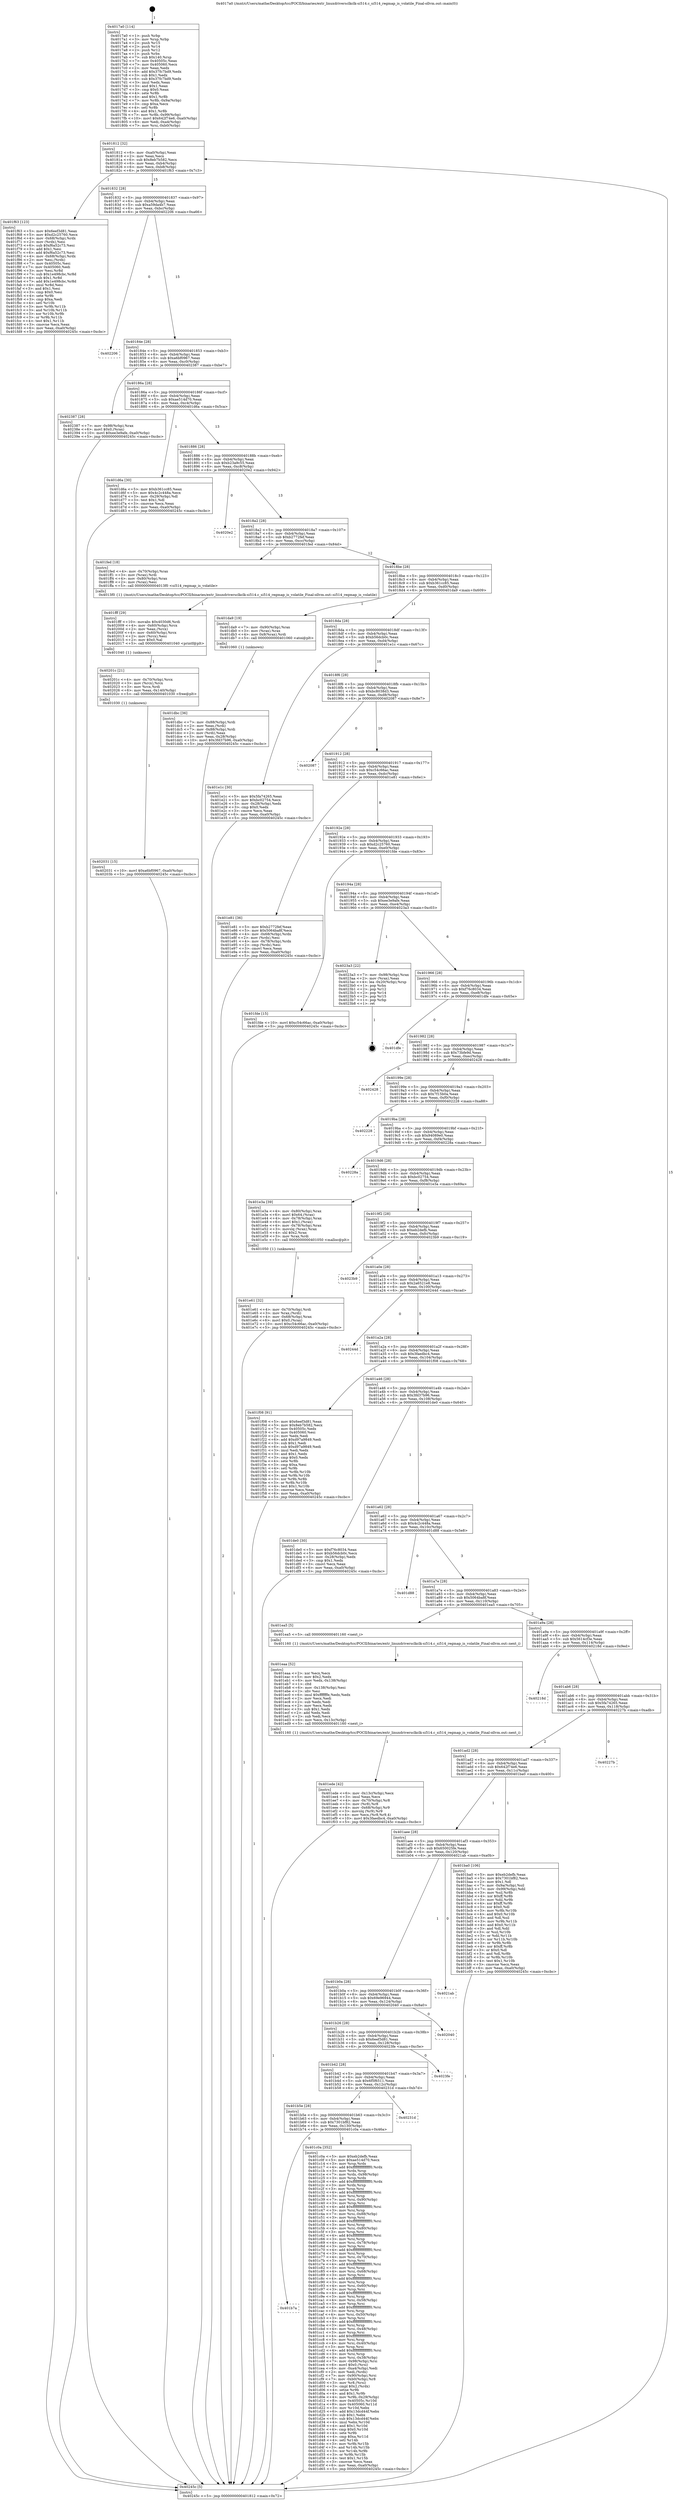 digraph "0x4017a0" {
  label = "0x4017a0 (/mnt/c/Users/mathe/Desktop/tcc/POCII/binaries/extr_linuxdriversclkclk-si514.c_si514_regmap_is_volatile_Final-ollvm.out::main(0))"
  labelloc = "t"
  node[shape=record]

  Entry [label="",width=0.3,height=0.3,shape=circle,fillcolor=black,style=filled]
  "0x401812" [label="{
     0x401812 [32]\l
     | [instrs]\l
     &nbsp;&nbsp;0x401812 \<+6\>: mov -0xa0(%rbp),%eax\l
     &nbsp;&nbsp;0x401818 \<+2\>: mov %eax,%ecx\l
     &nbsp;&nbsp;0x40181a \<+6\>: sub $0x8eb7b582,%ecx\l
     &nbsp;&nbsp;0x401820 \<+6\>: mov %eax,-0xb4(%rbp)\l
     &nbsp;&nbsp;0x401826 \<+6\>: mov %ecx,-0xb8(%rbp)\l
     &nbsp;&nbsp;0x40182c \<+6\>: je 0000000000401f63 \<main+0x7c3\>\l
  }"]
  "0x401f63" [label="{
     0x401f63 [123]\l
     | [instrs]\l
     &nbsp;&nbsp;0x401f63 \<+5\>: mov $0x6eef3d81,%eax\l
     &nbsp;&nbsp;0x401f68 \<+5\>: mov $0xd2c25760,%ecx\l
     &nbsp;&nbsp;0x401f6d \<+4\>: mov -0x68(%rbp),%rdx\l
     &nbsp;&nbsp;0x401f71 \<+2\>: mov (%rdx),%esi\l
     &nbsp;&nbsp;0x401f73 \<+6\>: sub $0xf6a52c73,%esi\l
     &nbsp;&nbsp;0x401f79 \<+3\>: add $0x1,%esi\l
     &nbsp;&nbsp;0x401f7c \<+6\>: add $0xf6a52c73,%esi\l
     &nbsp;&nbsp;0x401f82 \<+4\>: mov -0x68(%rbp),%rdx\l
     &nbsp;&nbsp;0x401f86 \<+2\>: mov %esi,(%rdx)\l
     &nbsp;&nbsp;0x401f88 \<+7\>: mov 0x40505c,%esi\l
     &nbsp;&nbsp;0x401f8f \<+7\>: mov 0x405060,%edi\l
     &nbsp;&nbsp;0x401f96 \<+3\>: mov %esi,%r8d\l
     &nbsp;&nbsp;0x401f99 \<+7\>: sub $0x1e498cbc,%r8d\l
     &nbsp;&nbsp;0x401fa0 \<+4\>: sub $0x1,%r8d\l
     &nbsp;&nbsp;0x401fa4 \<+7\>: add $0x1e498cbc,%r8d\l
     &nbsp;&nbsp;0x401fab \<+4\>: imul %r8d,%esi\l
     &nbsp;&nbsp;0x401faf \<+3\>: and $0x1,%esi\l
     &nbsp;&nbsp;0x401fb2 \<+3\>: cmp $0x0,%esi\l
     &nbsp;&nbsp;0x401fb5 \<+4\>: sete %r9b\l
     &nbsp;&nbsp;0x401fb9 \<+3\>: cmp $0xa,%edi\l
     &nbsp;&nbsp;0x401fbc \<+4\>: setl %r10b\l
     &nbsp;&nbsp;0x401fc0 \<+3\>: mov %r9b,%r11b\l
     &nbsp;&nbsp;0x401fc3 \<+3\>: and %r10b,%r11b\l
     &nbsp;&nbsp;0x401fc6 \<+3\>: xor %r10b,%r9b\l
     &nbsp;&nbsp;0x401fc9 \<+3\>: or %r9b,%r11b\l
     &nbsp;&nbsp;0x401fcc \<+4\>: test $0x1,%r11b\l
     &nbsp;&nbsp;0x401fd0 \<+3\>: cmovne %ecx,%eax\l
     &nbsp;&nbsp;0x401fd3 \<+6\>: mov %eax,-0xa0(%rbp)\l
     &nbsp;&nbsp;0x401fd9 \<+5\>: jmp 000000000040245c \<main+0xcbc\>\l
  }"]
  "0x401832" [label="{
     0x401832 [28]\l
     | [instrs]\l
     &nbsp;&nbsp;0x401832 \<+5\>: jmp 0000000000401837 \<main+0x97\>\l
     &nbsp;&nbsp;0x401837 \<+6\>: mov -0xb4(%rbp),%eax\l
     &nbsp;&nbsp;0x40183d \<+5\>: sub $0xa59da4b7,%eax\l
     &nbsp;&nbsp;0x401842 \<+6\>: mov %eax,-0xbc(%rbp)\l
     &nbsp;&nbsp;0x401848 \<+6\>: je 0000000000402206 \<main+0xa66\>\l
  }"]
  Exit [label="",width=0.3,height=0.3,shape=circle,fillcolor=black,style=filled,peripheries=2]
  "0x402206" [label="{
     0x402206\l
  }", style=dashed]
  "0x40184e" [label="{
     0x40184e [28]\l
     | [instrs]\l
     &nbsp;&nbsp;0x40184e \<+5\>: jmp 0000000000401853 \<main+0xb3\>\l
     &nbsp;&nbsp;0x401853 \<+6\>: mov -0xb4(%rbp),%eax\l
     &nbsp;&nbsp;0x401859 \<+5\>: sub $0xa6bf0967,%eax\l
     &nbsp;&nbsp;0x40185e \<+6\>: mov %eax,-0xc0(%rbp)\l
     &nbsp;&nbsp;0x401864 \<+6\>: je 0000000000402387 \<main+0xbe7\>\l
  }"]
  "0x402031" [label="{
     0x402031 [15]\l
     | [instrs]\l
     &nbsp;&nbsp;0x402031 \<+10\>: movl $0xa6bf0967,-0xa0(%rbp)\l
     &nbsp;&nbsp;0x40203b \<+5\>: jmp 000000000040245c \<main+0xcbc\>\l
  }"]
  "0x402387" [label="{
     0x402387 [28]\l
     | [instrs]\l
     &nbsp;&nbsp;0x402387 \<+7\>: mov -0x98(%rbp),%rax\l
     &nbsp;&nbsp;0x40238e \<+6\>: movl $0x0,(%rax)\l
     &nbsp;&nbsp;0x402394 \<+10\>: movl $0xee3e9afe,-0xa0(%rbp)\l
     &nbsp;&nbsp;0x40239e \<+5\>: jmp 000000000040245c \<main+0xcbc\>\l
  }"]
  "0x40186a" [label="{
     0x40186a [28]\l
     | [instrs]\l
     &nbsp;&nbsp;0x40186a \<+5\>: jmp 000000000040186f \<main+0xcf\>\l
     &nbsp;&nbsp;0x40186f \<+6\>: mov -0xb4(%rbp),%eax\l
     &nbsp;&nbsp;0x401875 \<+5\>: sub $0xae514d70,%eax\l
     &nbsp;&nbsp;0x40187a \<+6\>: mov %eax,-0xc4(%rbp)\l
     &nbsp;&nbsp;0x401880 \<+6\>: je 0000000000401d6a \<main+0x5ca\>\l
  }"]
  "0x40201c" [label="{
     0x40201c [21]\l
     | [instrs]\l
     &nbsp;&nbsp;0x40201c \<+4\>: mov -0x70(%rbp),%rcx\l
     &nbsp;&nbsp;0x402020 \<+3\>: mov (%rcx),%rcx\l
     &nbsp;&nbsp;0x402023 \<+3\>: mov %rcx,%rdi\l
     &nbsp;&nbsp;0x402026 \<+6\>: mov %eax,-0x140(%rbp)\l
     &nbsp;&nbsp;0x40202c \<+5\>: call 0000000000401030 \<free@plt\>\l
     | [calls]\l
     &nbsp;&nbsp;0x401030 \{1\} (unknown)\l
  }"]
  "0x401d6a" [label="{
     0x401d6a [30]\l
     | [instrs]\l
     &nbsp;&nbsp;0x401d6a \<+5\>: mov $0xb361cc85,%eax\l
     &nbsp;&nbsp;0x401d6f \<+5\>: mov $0x4c2c448a,%ecx\l
     &nbsp;&nbsp;0x401d74 \<+3\>: mov -0x29(%rbp),%dl\l
     &nbsp;&nbsp;0x401d77 \<+3\>: test $0x1,%dl\l
     &nbsp;&nbsp;0x401d7a \<+3\>: cmovne %ecx,%eax\l
     &nbsp;&nbsp;0x401d7d \<+6\>: mov %eax,-0xa0(%rbp)\l
     &nbsp;&nbsp;0x401d83 \<+5\>: jmp 000000000040245c \<main+0xcbc\>\l
  }"]
  "0x401886" [label="{
     0x401886 [28]\l
     | [instrs]\l
     &nbsp;&nbsp;0x401886 \<+5\>: jmp 000000000040188b \<main+0xeb\>\l
     &nbsp;&nbsp;0x40188b \<+6\>: mov -0xb4(%rbp),%eax\l
     &nbsp;&nbsp;0x401891 \<+5\>: sub $0xb23a9c55,%eax\l
     &nbsp;&nbsp;0x401896 \<+6\>: mov %eax,-0xc8(%rbp)\l
     &nbsp;&nbsp;0x40189c \<+6\>: je 00000000004020e2 \<main+0x942\>\l
  }"]
  "0x401fff" [label="{
     0x401fff [29]\l
     | [instrs]\l
     &nbsp;&nbsp;0x401fff \<+10\>: movabs $0x4030d6,%rdi\l
     &nbsp;&nbsp;0x402009 \<+4\>: mov -0x60(%rbp),%rcx\l
     &nbsp;&nbsp;0x40200d \<+2\>: mov %eax,(%rcx)\l
     &nbsp;&nbsp;0x40200f \<+4\>: mov -0x60(%rbp),%rcx\l
     &nbsp;&nbsp;0x402013 \<+2\>: mov (%rcx),%esi\l
     &nbsp;&nbsp;0x402015 \<+2\>: mov $0x0,%al\l
     &nbsp;&nbsp;0x402017 \<+5\>: call 0000000000401040 \<printf@plt\>\l
     | [calls]\l
     &nbsp;&nbsp;0x401040 \{1\} (unknown)\l
  }"]
  "0x4020e2" [label="{
     0x4020e2\l
  }", style=dashed]
  "0x4018a2" [label="{
     0x4018a2 [28]\l
     | [instrs]\l
     &nbsp;&nbsp;0x4018a2 \<+5\>: jmp 00000000004018a7 \<main+0x107\>\l
     &nbsp;&nbsp;0x4018a7 \<+6\>: mov -0xb4(%rbp),%eax\l
     &nbsp;&nbsp;0x4018ad \<+5\>: sub $0xb2772fef,%eax\l
     &nbsp;&nbsp;0x4018b2 \<+6\>: mov %eax,-0xcc(%rbp)\l
     &nbsp;&nbsp;0x4018b8 \<+6\>: je 0000000000401fed \<main+0x84d\>\l
  }"]
  "0x401ede" [label="{
     0x401ede [42]\l
     | [instrs]\l
     &nbsp;&nbsp;0x401ede \<+6\>: mov -0x13c(%rbp),%ecx\l
     &nbsp;&nbsp;0x401ee4 \<+3\>: imul %eax,%ecx\l
     &nbsp;&nbsp;0x401ee7 \<+4\>: mov -0x70(%rbp),%r8\l
     &nbsp;&nbsp;0x401eeb \<+3\>: mov (%r8),%r8\l
     &nbsp;&nbsp;0x401eee \<+4\>: mov -0x68(%rbp),%r9\l
     &nbsp;&nbsp;0x401ef2 \<+3\>: movslq (%r9),%r9\l
     &nbsp;&nbsp;0x401ef5 \<+4\>: mov %ecx,(%r8,%r9,4)\l
     &nbsp;&nbsp;0x401ef9 \<+10\>: movl $0x3faedbc4,-0xa0(%rbp)\l
     &nbsp;&nbsp;0x401f03 \<+5\>: jmp 000000000040245c \<main+0xcbc\>\l
  }"]
  "0x401fed" [label="{
     0x401fed [18]\l
     | [instrs]\l
     &nbsp;&nbsp;0x401fed \<+4\>: mov -0x70(%rbp),%rax\l
     &nbsp;&nbsp;0x401ff1 \<+3\>: mov (%rax),%rdi\l
     &nbsp;&nbsp;0x401ff4 \<+4\>: mov -0x80(%rbp),%rax\l
     &nbsp;&nbsp;0x401ff8 \<+2\>: mov (%rax),%esi\l
     &nbsp;&nbsp;0x401ffa \<+5\>: call 00000000004013f0 \<si514_regmap_is_volatile\>\l
     | [calls]\l
     &nbsp;&nbsp;0x4013f0 \{1\} (/mnt/c/Users/mathe/Desktop/tcc/POCII/binaries/extr_linuxdriversclkclk-si514.c_si514_regmap_is_volatile_Final-ollvm.out::si514_regmap_is_volatile)\l
  }"]
  "0x4018be" [label="{
     0x4018be [28]\l
     | [instrs]\l
     &nbsp;&nbsp;0x4018be \<+5\>: jmp 00000000004018c3 \<main+0x123\>\l
     &nbsp;&nbsp;0x4018c3 \<+6\>: mov -0xb4(%rbp),%eax\l
     &nbsp;&nbsp;0x4018c9 \<+5\>: sub $0xb361cc85,%eax\l
     &nbsp;&nbsp;0x4018ce \<+6\>: mov %eax,-0xd0(%rbp)\l
     &nbsp;&nbsp;0x4018d4 \<+6\>: je 0000000000401da9 \<main+0x609\>\l
  }"]
  "0x401eaa" [label="{
     0x401eaa [52]\l
     | [instrs]\l
     &nbsp;&nbsp;0x401eaa \<+2\>: xor %ecx,%ecx\l
     &nbsp;&nbsp;0x401eac \<+5\>: mov $0x2,%edx\l
     &nbsp;&nbsp;0x401eb1 \<+6\>: mov %edx,-0x138(%rbp)\l
     &nbsp;&nbsp;0x401eb7 \<+1\>: cltd\l
     &nbsp;&nbsp;0x401eb8 \<+6\>: mov -0x138(%rbp),%esi\l
     &nbsp;&nbsp;0x401ebe \<+2\>: idiv %esi\l
     &nbsp;&nbsp;0x401ec0 \<+6\>: imul $0xfffffffe,%edx,%edx\l
     &nbsp;&nbsp;0x401ec6 \<+2\>: mov %ecx,%edi\l
     &nbsp;&nbsp;0x401ec8 \<+2\>: sub %edx,%edi\l
     &nbsp;&nbsp;0x401eca \<+2\>: mov %ecx,%edx\l
     &nbsp;&nbsp;0x401ecc \<+3\>: sub $0x1,%edx\l
     &nbsp;&nbsp;0x401ecf \<+2\>: add %edx,%edi\l
     &nbsp;&nbsp;0x401ed1 \<+2\>: sub %edi,%ecx\l
     &nbsp;&nbsp;0x401ed3 \<+6\>: mov %ecx,-0x13c(%rbp)\l
     &nbsp;&nbsp;0x401ed9 \<+5\>: call 0000000000401160 \<next_i\>\l
     | [calls]\l
     &nbsp;&nbsp;0x401160 \{1\} (/mnt/c/Users/mathe/Desktop/tcc/POCII/binaries/extr_linuxdriversclkclk-si514.c_si514_regmap_is_volatile_Final-ollvm.out::next_i)\l
  }"]
  "0x401da9" [label="{
     0x401da9 [19]\l
     | [instrs]\l
     &nbsp;&nbsp;0x401da9 \<+7\>: mov -0x90(%rbp),%rax\l
     &nbsp;&nbsp;0x401db0 \<+3\>: mov (%rax),%rax\l
     &nbsp;&nbsp;0x401db3 \<+4\>: mov 0x8(%rax),%rdi\l
     &nbsp;&nbsp;0x401db7 \<+5\>: call 0000000000401060 \<atoi@plt\>\l
     | [calls]\l
     &nbsp;&nbsp;0x401060 \{1\} (unknown)\l
  }"]
  "0x4018da" [label="{
     0x4018da [28]\l
     | [instrs]\l
     &nbsp;&nbsp;0x4018da \<+5\>: jmp 00000000004018df \<main+0x13f\>\l
     &nbsp;&nbsp;0x4018df \<+6\>: mov -0xb4(%rbp),%eax\l
     &nbsp;&nbsp;0x4018e5 \<+5\>: sub $0xb56dcb0c,%eax\l
     &nbsp;&nbsp;0x4018ea \<+6\>: mov %eax,-0xd4(%rbp)\l
     &nbsp;&nbsp;0x4018f0 \<+6\>: je 0000000000401e1c \<main+0x67c\>\l
  }"]
  "0x401e61" [label="{
     0x401e61 [32]\l
     | [instrs]\l
     &nbsp;&nbsp;0x401e61 \<+4\>: mov -0x70(%rbp),%rdi\l
     &nbsp;&nbsp;0x401e65 \<+3\>: mov %rax,(%rdi)\l
     &nbsp;&nbsp;0x401e68 \<+4\>: mov -0x68(%rbp),%rax\l
     &nbsp;&nbsp;0x401e6c \<+6\>: movl $0x0,(%rax)\l
     &nbsp;&nbsp;0x401e72 \<+10\>: movl $0xc54c66ac,-0xa0(%rbp)\l
     &nbsp;&nbsp;0x401e7c \<+5\>: jmp 000000000040245c \<main+0xcbc\>\l
  }"]
  "0x401e1c" [label="{
     0x401e1c [30]\l
     | [instrs]\l
     &nbsp;&nbsp;0x401e1c \<+5\>: mov $0x5fa74265,%eax\l
     &nbsp;&nbsp;0x401e21 \<+5\>: mov $0xbc02754,%ecx\l
     &nbsp;&nbsp;0x401e26 \<+3\>: mov -0x28(%rbp),%edx\l
     &nbsp;&nbsp;0x401e29 \<+3\>: cmp $0x0,%edx\l
     &nbsp;&nbsp;0x401e2c \<+3\>: cmove %ecx,%eax\l
     &nbsp;&nbsp;0x401e2f \<+6\>: mov %eax,-0xa0(%rbp)\l
     &nbsp;&nbsp;0x401e35 \<+5\>: jmp 000000000040245c \<main+0xcbc\>\l
  }"]
  "0x4018f6" [label="{
     0x4018f6 [28]\l
     | [instrs]\l
     &nbsp;&nbsp;0x4018f6 \<+5\>: jmp 00000000004018fb \<main+0x15b\>\l
     &nbsp;&nbsp;0x4018fb \<+6\>: mov -0xb4(%rbp),%eax\l
     &nbsp;&nbsp;0x401901 \<+5\>: sub $0xbc8038d3,%eax\l
     &nbsp;&nbsp;0x401906 \<+6\>: mov %eax,-0xd8(%rbp)\l
     &nbsp;&nbsp;0x40190c \<+6\>: je 0000000000402087 \<main+0x8e7\>\l
  }"]
  "0x401dbc" [label="{
     0x401dbc [36]\l
     | [instrs]\l
     &nbsp;&nbsp;0x401dbc \<+7\>: mov -0x88(%rbp),%rdi\l
     &nbsp;&nbsp;0x401dc3 \<+2\>: mov %eax,(%rdi)\l
     &nbsp;&nbsp;0x401dc5 \<+7\>: mov -0x88(%rbp),%rdi\l
     &nbsp;&nbsp;0x401dcc \<+2\>: mov (%rdi),%eax\l
     &nbsp;&nbsp;0x401dce \<+3\>: mov %eax,-0x28(%rbp)\l
     &nbsp;&nbsp;0x401dd1 \<+10\>: movl $0x3fd37b96,-0xa0(%rbp)\l
     &nbsp;&nbsp;0x401ddb \<+5\>: jmp 000000000040245c \<main+0xcbc\>\l
  }"]
  "0x402087" [label="{
     0x402087\l
  }", style=dashed]
  "0x401912" [label="{
     0x401912 [28]\l
     | [instrs]\l
     &nbsp;&nbsp;0x401912 \<+5\>: jmp 0000000000401917 \<main+0x177\>\l
     &nbsp;&nbsp;0x401917 \<+6\>: mov -0xb4(%rbp),%eax\l
     &nbsp;&nbsp;0x40191d \<+5\>: sub $0xc54c66ac,%eax\l
     &nbsp;&nbsp;0x401922 \<+6\>: mov %eax,-0xdc(%rbp)\l
     &nbsp;&nbsp;0x401928 \<+6\>: je 0000000000401e81 \<main+0x6e1\>\l
  }"]
  "0x401b7a" [label="{
     0x401b7a\l
  }", style=dashed]
  "0x401e81" [label="{
     0x401e81 [36]\l
     | [instrs]\l
     &nbsp;&nbsp;0x401e81 \<+5\>: mov $0xb2772fef,%eax\l
     &nbsp;&nbsp;0x401e86 \<+5\>: mov $0x5064ba8f,%ecx\l
     &nbsp;&nbsp;0x401e8b \<+4\>: mov -0x68(%rbp),%rdx\l
     &nbsp;&nbsp;0x401e8f \<+2\>: mov (%rdx),%esi\l
     &nbsp;&nbsp;0x401e91 \<+4\>: mov -0x78(%rbp),%rdx\l
     &nbsp;&nbsp;0x401e95 \<+2\>: cmp (%rdx),%esi\l
     &nbsp;&nbsp;0x401e97 \<+3\>: cmovl %ecx,%eax\l
     &nbsp;&nbsp;0x401e9a \<+6\>: mov %eax,-0xa0(%rbp)\l
     &nbsp;&nbsp;0x401ea0 \<+5\>: jmp 000000000040245c \<main+0xcbc\>\l
  }"]
  "0x40192e" [label="{
     0x40192e [28]\l
     | [instrs]\l
     &nbsp;&nbsp;0x40192e \<+5\>: jmp 0000000000401933 \<main+0x193\>\l
     &nbsp;&nbsp;0x401933 \<+6\>: mov -0xb4(%rbp),%eax\l
     &nbsp;&nbsp;0x401939 \<+5\>: sub $0xd2c25760,%eax\l
     &nbsp;&nbsp;0x40193e \<+6\>: mov %eax,-0xe0(%rbp)\l
     &nbsp;&nbsp;0x401944 \<+6\>: je 0000000000401fde \<main+0x83e\>\l
  }"]
  "0x401c0a" [label="{
     0x401c0a [352]\l
     | [instrs]\l
     &nbsp;&nbsp;0x401c0a \<+5\>: mov $0xeb2defb,%eax\l
     &nbsp;&nbsp;0x401c0f \<+5\>: mov $0xae514d70,%ecx\l
     &nbsp;&nbsp;0x401c14 \<+3\>: mov %rsp,%rdx\l
     &nbsp;&nbsp;0x401c17 \<+4\>: add $0xfffffffffffffff0,%rdx\l
     &nbsp;&nbsp;0x401c1b \<+3\>: mov %rdx,%rsp\l
     &nbsp;&nbsp;0x401c1e \<+7\>: mov %rdx,-0x98(%rbp)\l
     &nbsp;&nbsp;0x401c25 \<+3\>: mov %rsp,%rdx\l
     &nbsp;&nbsp;0x401c28 \<+4\>: add $0xfffffffffffffff0,%rdx\l
     &nbsp;&nbsp;0x401c2c \<+3\>: mov %rdx,%rsp\l
     &nbsp;&nbsp;0x401c2f \<+3\>: mov %rsp,%rsi\l
     &nbsp;&nbsp;0x401c32 \<+4\>: add $0xfffffffffffffff0,%rsi\l
     &nbsp;&nbsp;0x401c36 \<+3\>: mov %rsi,%rsp\l
     &nbsp;&nbsp;0x401c39 \<+7\>: mov %rsi,-0x90(%rbp)\l
     &nbsp;&nbsp;0x401c40 \<+3\>: mov %rsp,%rsi\l
     &nbsp;&nbsp;0x401c43 \<+4\>: add $0xfffffffffffffff0,%rsi\l
     &nbsp;&nbsp;0x401c47 \<+3\>: mov %rsi,%rsp\l
     &nbsp;&nbsp;0x401c4a \<+7\>: mov %rsi,-0x88(%rbp)\l
     &nbsp;&nbsp;0x401c51 \<+3\>: mov %rsp,%rsi\l
     &nbsp;&nbsp;0x401c54 \<+4\>: add $0xfffffffffffffff0,%rsi\l
     &nbsp;&nbsp;0x401c58 \<+3\>: mov %rsi,%rsp\l
     &nbsp;&nbsp;0x401c5b \<+4\>: mov %rsi,-0x80(%rbp)\l
     &nbsp;&nbsp;0x401c5f \<+3\>: mov %rsp,%rsi\l
     &nbsp;&nbsp;0x401c62 \<+4\>: add $0xfffffffffffffff0,%rsi\l
     &nbsp;&nbsp;0x401c66 \<+3\>: mov %rsi,%rsp\l
     &nbsp;&nbsp;0x401c69 \<+4\>: mov %rsi,-0x78(%rbp)\l
     &nbsp;&nbsp;0x401c6d \<+3\>: mov %rsp,%rsi\l
     &nbsp;&nbsp;0x401c70 \<+4\>: add $0xfffffffffffffff0,%rsi\l
     &nbsp;&nbsp;0x401c74 \<+3\>: mov %rsi,%rsp\l
     &nbsp;&nbsp;0x401c77 \<+4\>: mov %rsi,-0x70(%rbp)\l
     &nbsp;&nbsp;0x401c7b \<+3\>: mov %rsp,%rsi\l
     &nbsp;&nbsp;0x401c7e \<+4\>: add $0xfffffffffffffff0,%rsi\l
     &nbsp;&nbsp;0x401c82 \<+3\>: mov %rsi,%rsp\l
     &nbsp;&nbsp;0x401c85 \<+4\>: mov %rsi,-0x68(%rbp)\l
     &nbsp;&nbsp;0x401c89 \<+3\>: mov %rsp,%rsi\l
     &nbsp;&nbsp;0x401c8c \<+4\>: add $0xfffffffffffffff0,%rsi\l
     &nbsp;&nbsp;0x401c90 \<+3\>: mov %rsi,%rsp\l
     &nbsp;&nbsp;0x401c93 \<+4\>: mov %rsi,-0x60(%rbp)\l
     &nbsp;&nbsp;0x401c97 \<+3\>: mov %rsp,%rsi\l
     &nbsp;&nbsp;0x401c9a \<+4\>: add $0xfffffffffffffff0,%rsi\l
     &nbsp;&nbsp;0x401c9e \<+3\>: mov %rsi,%rsp\l
     &nbsp;&nbsp;0x401ca1 \<+4\>: mov %rsi,-0x58(%rbp)\l
     &nbsp;&nbsp;0x401ca5 \<+3\>: mov %rsp,%rsi\l
     &nbsp;&nbsp;0x401ca8 \<+4\>: add $0xfffffffffffffff0,%rsi\l
     &nbsp;&nbsp;0x401cac \<+3\>: mov %rsi,%rsp\l
     &nbsp;&nbsp;0x401caf \<+4\>: mov %rsi,-0x50(%rbp)\l
     &nbsp;&nbsp;0x401cb3 \<+3\>: mov %rsp,%rsi\l
     &nbsp;&nbsp;0x401cb6 \<+4\>: add $0xfffffffffffffff0,%rsi\l
     &nbsp;&nbsp;0x401cba \<+3\>: mov %rsi,%rsp\l
     &nbsp;&nbsp;0x401cbd \<+4\>: mov %rsi,-0x48(%rbp)\l
     &nbsp;&nbsp;0x401cc1 \<+3\>: mov %rsp,%rsi\l
     &nbsp;&nbsp;0x401cc4 \<+4\>: add $0xfffffffffffffff0,%rsi\l
     &nbsp;&nbsp;0x401cc8 \<+3\>: mov %rsi,%rsp\l
     &nbsp;&nbsp;0x401ccb \<+4\>: mov %rsi,-0x40(%rbp)\l
     &nbsp;&nbsp;0x401ccf \<+3\>: mov %rsp,%rsi\l
     &nbsp;&nbsp;0x401cd2 \<+4\>: add $0xfffffffffffffff0,%rsi\l
     &nbsp;&nbsp;0x401cd6 \<+3\>: mov %rsi,%rsp\l
     &nbsp;&nbsp;0x401cd9 \<+4\>: mov %rsi,-0x38(%rbp)\l
     &nbsp;&nbsp;0x401cdd \<+7\>: mov -0x98(%rbp),%rsi\l
     &nbsp;&nbsp;0x401ce4 \<+6\>: movl $0x0,(%rsi)\l
     &nbsp;&nbsp;0x401cea \<+6\>: mov -0xa4(%rbp),%edi\l
     &nbsp;&nbsp;0x401cf0 \<+2\>: mov %edi,(%rdx)\l
     &nbsp;&nbsp;0x401cf2 \<+7\>: mov -0x90(%rbp),%rsi\l
     &nbsp;&nbsp;0x401cf9 \<+7\>: mov -0xb0(%rbp),%r8\l
     &nbsp;&nbsp;0x401d00 \<+3\>: mov %r8,(%rsi)\l
     &nbsp;&nbsp;0x401d03 \<+3\>: cmpl $0x2,(%rdx)\l
     &nbsp;&nbsp;0x401d06 \<+4\>: setne %r9b\l
     &nbsp;&nbsp;0x401d0a \<+4\>: and $0x1,%r9b\l
     &nbsp;&nbsp;0x401d0e \<+4\>: mov %r9b,-0x29(%rbp)\l
     &nbsp;&nbsp;0x401d12 \<+8\>: mov 0x40505c,%r10d\l
     &nbsp;&nbsp;0x401d1a \<+8\>: mov 0x405060,%r11d\l
     &nbsp;&nbsp;0x401d22 \<+3\>: mov %r10d,%ebx\l
     &nbsp;&nbsp;0x401d25 \<+6\>: add $0x13dcd44f,%ebx\l
     &nbsp;&nbsp;0x401d2b \<+3\>: sub $0x1,%ebx\l
     &nbsp;&nbsp;0x401d2e \<+6\>: sub $0x13dcd44f,%ebx\l
     &nbsp;&nbsp;0x401d34 \<+4\>: imul %ebx,%r10d\l
     &nbsp;&nbsp;0x401d38 \<+4\>: and $0x1,%r10d\l
     &nbsp;&nbsp;0x401d3c \<+4\>: cmp $0x0,%r10d\l
     &nbsp;&nbsp;0x401d40 \<+4\>: sete %r9b\l
     &nbsp;&nbsp;0x401d44 \<+4\>: cmp $0xa,%r11d\l
     &nbsp;&nbsp;0x401d48 \<+4\>: setl %r14b\l
     &nbsp;&nbsp;0x401d4c \<+3\>: mov %r9b,%r15b\l
     &nbsp;&nbsp;0x401d4f \<+3\>: and %r14b,%r15b\l
     &nbsp;&nbsp;0x401d52 \<+3\>: xor %r14b,%r9b\l
     &nbsp;&nbsp;0x401d55 \<+3\>: or %r9b,%r15b\l
     &nbsp;&nbsp;0x401d58 \<+4\>: test $0x1,%r15b\l
     &nbsp;&nbsp;0x401d5c \<+3\>: cmovne %ecx,%eax\l
     &nbsp;&nbsp;0x401d5f \<+6\>: mov %eax,-0xa0(%rbp)\l
     &nbsp;&nbsp;0x401d65 \<+5\>: jmp 000000000040245c \<main+0xcbc\>\l
  }"]
  "0x401fde" [label="{
     0x401fde [15]\l
     | [instrs]\l
     &nbsp;&nbsp;0x401fde \<+10\>: movl $0xc54c66ac,-0xa0(%rbp)\l
     &nbsp;&nbsp;0x401fe8 \<+5\>: jmp 000000000040245c \<main+0xcbc\>\l
  }"]
  "0x40194a" [label="{
     0x40194a [28]\l
     | [instrs]\l
     &nbsp;&nbsp;0x40194a \<+5\>: jmp 000000000040194f \<main+0x1af\>\l
     &nbsp;&nbsp;0x40194f \<+6\>: mov -0xb4(%rbp),%eax\l
     &nbsp;&nbsp;0x401955 \<+5\>: sub $0xee3e9afe,%eax\l
     &nbsp;&nbsp;0x40195a \<+6\>: mov %eax,-0xe4(%rbp)\l
     &nbsp;&nbsp;0x401960 \<+6\>: je 00000000004023a3 \<main+0xc03\>\l
  }"]
  "0x401b5e" [label="{
     0x401b5e [28]\l
     | [instrs]\l
     &nbsp;&nbsp;0x401b5e \<+5\>: jmp 0000000000401b63 \<main+0x3c3\>\l
     &nbsp;&nbsp;0x401b63 \<+6\>: mov -0xb4(%rbp),%eax\l
     &nbsp;&nbsp;0x401b69 \<+5\>: sub $0x7301bf82,%eax\l
     &nbsp;&nbsp;0x401b6e \<+6\>: mov %eax,-0x130(%rbp)\l
     &nbsp;&nbsp;0x401b74 \<+6\>: je 0000000000401c0a \<main+0x46a\>\l
  }"]
  "0x4023a3" [label="{
     0x4023a3 [22]\l
     | [instrs]\l
     &nbsp;&nbsp;0x4023a3 \<+7\>: mov -0x98(%rbp),%rax\l
     &nbsp;&nbsp;0x4023aa \<+2\>: mov (%rax),%eax\l
     &nbsp;&nbsp;0x4023ac \<+4\>: lea -0x20(%rbp),%rsp\l
     &nbsp;&nbsp;0x4023b0 \<+1\>: pop %rbx\l
     &nbsp;&nbsp;0x4023b1 \<+2\>: pop %r12\l
     &nbsp;&nbsp;0x4023b3 \<+2\>: pop %r14\l
     &nbsp;&nbsp;0x4023b5 \<+2\>: pop %r15\l
     &nbsp;&nbsp;0x4023b7 \<+1\>: pop %rbp\l
     &nbsp;&nbsp;0x4023b8 \<+1\>: ret\l
  }"]
  "0x401966" [label="{
     0x401966 [28]\l
     | [instrs]\l
     &nbsp;&nbsp;0x401966 \<+5\>: jmp 000000000040196b \<main+0x1cb\>\l
     &nbsp;&nbsp;0x40196b \<+6\>: mov -0xb4(%rbp),%eax\l
     &nbsp;&nbsp;0x401971 \<+5\>: sub $0xf76c8034,%eax\l
     &nbsp;&nbsp;0x401976 \<+6\>: mov %eax,-0xe8(%rbp)\l
     &nbsp;&nbsp;0x40197c \<+6\>: je 0000000000401dfe \<main+0x65e\>\l
  }"]
  "0x40231d" [label="{
     0x40231d\l
  }", style=dashed]
  "0x401dfe" [label="{
     0x401dfe\l
  }", style=dashed]
  "0x401982" [label="{
     0x401982 [28]\l
     | [instrs]\l
     &nbsp;&nbsp;0x401982 \<+5\>: jmp 0000000000401987 \<main+0x1e7\>\l
     &nbsp;&nbsp;0x401987 \<+6\>: mov -0xb4(%rbp),%eax\l
     &nbsp;&nbsp;0x40198d \<+5\>: sub $0x73bfe9d,%eax\l
     &nbsp;&nbsp;0x401992 \<+6\>: mov %eax,-0xec(%rbp)\l
     &nbsp;&nbsp;0x401998 \<+6\>: je 0000000000402428 \<main+0xc88\>\l
  }"]
  "0x401b42" [label="{
     0x401b42 [28]\l
     | [instrs]\l
     &nbsp;&nbsp;0x401b42 \<+5\>: jmp 0000000000401b47 \<main+0x3a7\>\l
     &nbsp;&nbsp;0x401b47 \<+6\>: mov -0xb4(%rbp),%eax\l
     &nbsp;&nbsp;0x401b4d \<+5\>: sub $0x6f5f6511,%eax\l
     &nbsp;&nbsp;0x401b52 \<+6\>: mov %eax,-0x12c(%rbp)\l
     &nbsp;&nbsp;0x401b58 \<+6\>: je 000000000040231d \<main+0xb7d\>\l
  }"]
  "0x402428" [label="{
     0x402428\l
  }", style=dashed]
  "0x40199e" [label="{
     0x40199e [28]\l
     | [instrs]\l
     &nbsp;&nbsp;0x40199e \<+5\>: jmp 00000000004019a3 \<main+0x203\>\l
     &nbsp;&nbsp;0x4019a3 \<+6\>: mov -0xb4(%rbp),%eax\l
     &nbsp;&nbsp;0x4019a9 \<+5\>: sub $0x7f15b0a,%eax\l
     &nbsp;&nbsp;0x4019ae \<+6\>: mov %eax,-0xf0(%rbp)\l
     &nbsp;&nbsp;0x4019b4 \<+6\>: je 0000000000402228 \<main+0xa88\>\l
  }"]
  "0x4023fe" [label="{
     0x4023fe\l
  }", style=dashed]
  "0x402228" [label="{
     0x402228\l
  }", style=dashed]
  "0x4019ba" [label="{
     0x4019ba [28]\l
     | [instrs]\l
     &nbsp;&nbsp;0x4019ba \<+5\>: jmp 00000000004019bf \<main+0x21f\>\l
     &nbsp;&nbsp;0x4019bf \<+6\>: mov -0xb4(%rbp),%eax\l
     &nbsp;&nbsp;0x4019c5 \<+5\>: sub $0x94089e0,%eax\l
     &nbsp;&nbsp;0x4019ca \<+6\>: mov %eax,-0xf4(%rbp)\l
     &nbsp;&nbsp;0x4019d0 \<+6\>: je 000000000040228a \<main+0xaea\>\l
  }"]
  "0x401b26" [label="{
     0x401b26 [28]\l
     | [instrs]\l
     &nbsp;&nbsp;0x401b26 \<+5\>: jmp 0000000000401b2b \<main+0x38b\>\l
     &nbsp;&nbsp;0x401b2b \<+6\>: mov -0xb4(%rbp),%eax\l
     &nbsp;&nbsp;0x401b31 \<+5\>: sub $0x6eef3d81,%eax\l
     &nbsp;&nbsp;0x401b36 \<+6\>: mov %eax,-0x128(%rbp)\l
     &nbsp;&nbsp;0x401b3c \<+6\>: je 00000000004023fe \<main+0xc5e\>\l
  }"]
  "0x40228a" [label="{
     0x40228a\l
  }", style=dashed]
  "0x4019d6" [label="{
     0x4019d6 [28]\l
     | [instrs]\l
     &nbsp;&nbsp;0x4019d6 \<+5\>: jmp 00000000004019db \<main+0x23b\>\l
     &nbsp;&nbsp;0x4019db \<+6\>: mov -0xb4(%rbp),%eax\l
     &nbsp;&nbsp;0x4019e1 \<+5\>: sub $0xbc02754,%eax\l
     &nbsp;&nbsp;0x4019e6 \<+6\>: mov %eax,-0xf8(%rbp)\l
     &nbsp;&nbsp;0x4019ec \<+6\>: je 0000000000401e3a \<main+0x69a\>\l
  }"]
  "0x402040" [label="{
     0x402040\l
  }", style=dashed]
  "0x401e3a" [label="{
     0x401e3a [39]\l
     | [instrs]\l
     &nbsp;&nbsp;0x401e3a \<+4\>: mov -0x80(%rbp),%rax\l
     &nbsp;&nbsp;0x401e3e \<+6\>: movl $0x64,(%rax)\l
     &nbsp;&nbsp;0x401e44 \<+4\>: mov -0x78(%rbp),%rax\l
     &nbsp;&nbsp;0x401e48 \<+6\>: movl $0x1,(%rax)\l
     &nbsp;&nbsp;0x401e4e \<+4\>: mov -0x78(%rbp),%rax\l
     &nbsp;&nbsp;0x401e52 \<+3\>: movslq (%rax),%rax\l
     &nbsp;&nbsp;0x401e55 \<+4\>: shl $0x2,%rax\l
     &nbsp;&nbsp;0x401e59 \<+3\>: mov %rax,%rdi\l
     &nbsp;&nbsp;0x401e5c \<+5\>: call 0000000000401050 \<malloc@plt\>\l
     | [calls]\l
     &nbsp;&nbsp;0x401050 \{1\} (unknown)\l
  }"]
  "0x4019f2" [label="{
     0x4019f2 [28]\l
     | [instrs]\l
     &nbsp;&nbsp;0x4019f2 \<+5\>: jmp 00000000004019f7 \<main+0x257\>\l
     &nbsp;&nbsp;0x4019f7 \<+6\>: mov -0xb4(%rbp),%eax\l
     &nbsp;&nbsp;0x4019fd \<+5\>: sub $0xeb2defb,%eax\l
     &nbsp;&nbsp;0x401a02 \<+6\>: mov %eax,-0xfc(%rbp)\l
     &nbsp;&nbsp;0x401a08 \<+6\>: je 00000000004023b9 \<main+0xc19\>\l
  }"]
  "0x401b0a" [label="{
     0x401b0a [28]\l
     | [instrs]\l
     &nbsp;&nbsp;0x401b0a \<+5\>: jmp 0000000000401b0f \<main+0x36f\>\l
     &nbsp;&nbsp;0x401b0f \<+6\>: mov -0xb4(%rbp),%eax\l
     &nbsp;&nbsp;0x401b15 \<+5\>: sub $0x69e96944,%eax\l
     &nbsp;&nbsp;0x401b1a \<+6\>: mov %eax,-0x124(%rbp)\l
     &nbsp;&nbsp;0x401b20 \<+6\>: je 0000000000402040 \<main+0x8a0\>\l
  }"]
  "0x4023b9" [label="{
     0x4023b9\l
  }", style=dashed]
  "0x401a0e" [label="{
     0x401a0e [28]\l
     | [instrs]\l
     &nbsp;&nbsp;0x401a0e \<+5\>: jmp 0000000000401a13 \<main+0x273\>\l
     &nbsp;&nbsp;0x401a13 \<+6\>: mov -0xb4(%rbp),%eax\l
     &nbsp;&nbsp;0x401a19 \<+5\>: sub $0x2a6521e8,%eax\l
     &nbsp;&nbsp;0x401a1e \<+6\>: mov %eax,-0x100(%rbp)\l
     &nbsp;&nbsp;0x401a24 \<+6\>: je 000000000040244d \<main+0xcad\>\l
  }"]
  "0x4021ab" [label="{
     0x4021ab\l
  }", style=dashed]
  "0x40244d" [label="{
     0x40244d\l
  }", style=dashed]
  "0x401a2a" [label="{
     0x401a2a [28]\l
     | [instrs]\l
     &nbsp;&nbsp;0x401a2a \<+5\>: jmp 0000000000401a2f \<main+0x28f\>\l
     &nbsp;&nbsp;0x401a2f \<+6\>: mov -0xb4(%rbp),%eax\l
     &nbsp;&nbsp;0x401a35 \<+5\>: sub $0x3faedbc4,%eax\l
     &nbsp;&nbsp;0x401a3a \<+6\>: mov %eax,-0x104(%rbp)\l
     &nbsp;&nbsp;0x401a40 \<+6\>: je 0000000000401f08 \<main+0x768\>\l
  }"]
  "0x4017a0" [label="{
     0x4017a0 [114]\l
     | [instrs]\l
     &nbsp;&nbsp;0x4017a0 \<+1\>: push %rbp\l
     &nbsp;&nbsp;0x4017a1 \<+3\>: mov %rsp,%rbp\l
     &nbsp;&nbsp;0x4017a4 \<+2\>: push %r15\l
     &nbsp;&nbsp;0x4017a6 \<+2\>: push %r14\l
     &nbsp;&nbsp;0x4017a8 \<+2\>: push %r12\l
     &nbsp;&nbsp;0x4017aa \<+1\>: push %rbx\l
     &nbsp;&nbsp;0x4017ab \<+7\>: sub $0x140,%rsp\l
     &nbsp;&nbsp;0x4017b2 \<+7\>: mov 0x40505c,%eax\l
     &nbsp;&nbsp;0x4017b9 \<+7\>: mov 0x405060,%ecx\l
     &nbsp;&nbsp;0x4017c0 \<+2\>: mov %eax,%edx\l
     &nbsp;&nbsp;0x4017c2 \<+6\>: add $0x37fc7bd9,%edx\l
     &nbsp;&nbsp;0x4017c8 \<+3\>: sub $0x1,%edx\l
     &nbsp;&nbsp;0x4017cb \<+6\>: sub $0x37fc7bd9,%edx\l
     &nbsp;&nbsp;0x4017d1 \<+3\>: imul %edx,%eax\l
     &nbsp;&nbsp;0x4017d4 \<+3\>: and $0x1,%eax\l
     &nbsp;&nbsp;0x4017d7 \<+3\>: cmp $0x0,%eax\l
     &nbsp;&nbsp;0x4017da \<+4\>: sete %r8b\l
     &nbsp;&nbsp;0x4017de \<+4\>: and $0x1,%r8b\l
     &nbsp;&nbsp;0x4017e2 \<+7\>: mov %r8b,-0x9a(%rbp)\l
     &nbsp;&nbsp;0x4017e9 \<+3\>: cmp $0xa,%ecx\l
     &nbsp;&nbsp;0x4017ec \<+4\>: setl %r8b\l
     &nbsp;&nbsp;0x4017f0 \<+4\>: and $0x1,%r8b\l
     &nbsp;&nbsp;0x4017f4 \<+7\>: mov %r8b,-0x99(%rbp)\l
     &nbsp;&nbsp;0x4017fb \<+10\>: movl $0x642f74e6,-0xa0(%rbp)\l
     &nbsp;&nbsp;0x401805 \<+6\>: mov %edi,-0xa4(%rbp)\l
     &nbsp;&nbsp;0x40180b \<+7\>: mov %rsi,-0xb0(%rbp)\l
  }"]
  "0x401f08" [label="{
     0x401f08 [91]\l
     | [instrs]\l
     &nbsp;&nbsp;0x401f08 \<+5\>: mov $0x6eef3d81,%eax\l
     &nbsp;&nbsp;0x401f0d \<+5\>: mov $0x8eb7b582,%ecx\l
     &nbsp;&nbsp;0x401f12 \<+7\>: mov 0x40505c,%edx\l
     &nbsp;&nbsp;0x401f19 \<+7\>: mov 0x405060,%esi\l
     &nbsp;&nbsp;0x401f20 \<+2\>: mov %edx,%edi\l
     &nbsp;&nbsp;0x401f22 \<+6\>: add $0xd97a9849,%edi\l
     &nbsp;&nbsp;0x401f28 \<+3\>: sub $0x1,%edi\l
     &nbsp;&nbsp;0x401f2b \<+6\>: sub $0xd97a9849,%edi\l
     &nbsp;&nbsp;0x401f31 \<+3\>: imul %edi,%edx\l
     &nbsp;&nbsp;0x401f34 \<+3\>: and $0x1,%edx\l
     &nbsp;&nbsp;0x401f37 \<+3\>: cmp $0x0,%edx\l
     &nbsp;&nbsp;0x401f3a \<+4\>: sete %r8b\l
     &nbsp;&nbsp;0x401f3e \<+3\>: cmp $0xa,%esi\l
     &nbsp;&nbsp;0x401f41 \<+4\>: setl %r9b\l
     &nbsp;&nbsp;0x401f45 \<+3\>: mov %r8b,%r10b\l
     &nbsp;&nbsp;0x401f48 \<+3\>: and %r9b,%r10b\l
     &nbsp;&nbsp;0x401f4b \<+3\>: xor %r9b,%r8b\l
     &nbsp;&nbsp;0x401f4e \<+3\>: or %r8b,%r10b\l
     &nbsp;&nbsp;0x401f51 \<+4\>: test $0x1,%r10b\l
     &nbsp;&nbsp;0x401f55 \<+3\>: cmovne %ecx,%eax\l
     &nbsp;&nbsp;0x401f58 \<+6\>: mov %eax,-0xa0(%rbp)\l
     &nbsp;&nbsp;0x401f5e \<+5\>: jmp 000000000040245c \<main+0xcbc\>\l
  }"]
  "0x401a46" [label="{
     0x401a46 [28]\l
     | [instrs]\l
     &nbsp;&nbsp;0x401a46 \<+5\>: jmp 0000000000401a4b \<main+0x2ab\>\l
     &nbsp;&nbsp;0x401a4b \<+6\>: mov -0xb4(%rbp),%eax\l
     &nbsp;&nbsp;0x401a51 \<+5\>: sub $0x3fd37b96,%eax\l
     &nbsp;&nbsp;0x401a56 \<+6\>: mov %eax,-0x108(%rbp)\l
     &nbsp;&nbsp;0x401a5c \<+6\>: je 0000000000401de0 \<main+0x640\>\l
  }"]
  "0x40245c" [label="{
     0x40245c [5]\l
     | [instrs]\l
     &nbsp;&nbsp;0x40245c \<+5\>: jmp 0000000000401812 \<main+0x72\>\l
  }"]
  "0x401de0" [label="{
     0x401de0 [30]\l
     | [instrs]\l
     &nbsp;&nbsp;0x401de0 \<+5\>: mov $0xf76c8034,%eax\l
     &nbsp;&nbsp;0x401de5 \<+5\>: mov $0xb56dcb0c,%ecx\l
     &nbsp;&nbsp;0x401dea \<+3\>: mov -0x28(%rbp),%edx\l
     &nbsp;&nbsp;0x401ded \<+3\>: cmp $0x1,%edx\l
     &nbsp;&nbsp;0x401df0 \<+3\>: cmovl %ecx,%eax\l
     &nbsp;&nbsp;0x401df3 \<+6\>: mov %eax,-0xa0(%rbp)\l
     &nbsp;&nbsp;0x401df9 \<+5\>: jmp 000000000040245c \<main+0xcbc\>\l
  }"]
  "0x401a62" [label="{
     0x401a62 [28]\l
     | [instrs]\l
     &nbsp;&nbsp;0x401a62 \<+5\>: jmp 0000000000401a67 \<main+0x2c7\>\l
     &nbsp;&nbsp;0x401a67 \<+6\>: mov -0xb4(%rbp),%eax\l
     &nbsp;&nbsp;0x401a6d \<+5\>: sub $0x4c2c448a,%eax\l
     &nbsp;&nbsp;0x401a72 \<+6\>: mov %eax,-0x10c(%rbp)\l
     &nbsp;&nbsp;0x401a78 \<+6\>: je 0000000000401d88 \<main+0x5e8\>\l
  }"]
  "0x401aee" [label="{
     0x401aee [28]\l
     | [instrs]\l
     &nbsp;&nbsp;0x401aee \<+5\>: jmp 0000000000401af3 \<main+0x353\>\l
     &nbsp;&nbsp;0x401af3 \<+6\>: mov -0xb4(%rbp),%eax\l
     &nbsp;&nbsp;0x401af9 \<+5\>: sub $0x650025fe,%eax\l
     &nbsp;&nbsp;0x401afe \<+6\>: mov %eax,-0x120(%rbp)\l
     &nbsp;&nbsp;0x401b04 \<+6\>: je 00000000004021ab \<main+0xa0b\>\l
  }"]
  "0x401d88" [label="{
     0x401d88\l
  }", style=dashed]
  "0x401a7e" [label="{
     0x401a7e [28]\l
     | [instrs]\l
     &nbsp;&nbsp;0x401a7e \<+5\>: jmp 0000000000401a83 \<main+0x2e3\>\l
     &nbsp;&nbsp;0x401a83 \<+6\>: mov -0xb4(%rbp),%eax\l
     &nbsp;&nbsp;0x401a89 \<+5\>: sub $0x5064ba8f,%eax\l
     &nbsp;&nbsp;0x401a8e \<+6\>: mov %eax,-0x110(%rbp)\l
     &nbsp;&nbsp;0x401a94 \<+6\>: je 0000000000401ea5 \<main+0x705\>\l
  }"]
  "0x401ba0" [label="{
     0x401ba0 [106]\l
     | [instrs]\l
     &nbsp;&nbsp;0x401ba0 \<+5\>: mov $0xeb2defb,%eax\l
     &nbsp;&nbsp;0x401ba5 \<+5\>: mov $0x7301bf82,%ecx\l
     &nbsp;&nbsp;0x401baa \<+2\>: mov $0x1,%dl\l
     &nbsp;&nbsp;0x401bac \<+7\>: mov -0x9a(%rbp),%sil\l
     &nbsp;&nbsp;0x401bb3 \<+7\>: mov -0x99(%rbp),%dil\l
     &nbsp;&nbsp;0x401bba \<+3\>: mov %sil,%r8b\l
     &nbsp;&nbsp;0x401bbd \<+4\>: xor $0xff,%r8b\l
     &nbsp;&nbsp;0x401bc1 \<+3\>: mov %dil,%r9b\l
     &nbsp;&nbsp;0x401bc4 \<+4\>: xor $0xff,%r9b\l
     &nbsp;&nbsp;0x401bc8 \<+3\>: xor $0x0,%dl\l
     &nbsp;&nbsp;0x401bcb \<+3\>: mov %r8b,%r10b\l
     &nbsp;&nbsp;0x401bce \<+4\>: and $0x0,%r10b\l
     &nbsp;&nbsp;0x401bd2 \<+3\>: and %dl,%sil\l
     &nbsp;&nbsp;0x401bd5 \<+3\>: mov %r9b,%r11b\l
     &nbsp;&nbsp;0x401bd8 \<+4\>: and $0x0,%r11b\l
     &nbsp;&nbsp;0x401bdc \<+3\>: and %dl,%dil\l
     &nbsp;&nbsp;0x401bdf \<+3\>: or %sil,%r10b\l
     &nbsp;&nbsp;0x401be2 \<+3\>: or %dil,%r11b\l
     &nbsp;&nbsp;0x401be5 \<+3\>: xor %r11b,%r10b\l
     &nbsp;&nbsp;0x401be8 \<+3\>: or %r9b,%r8b\l
     &nbsp;&nbsp;0x401beb \<+4\>: xor $0xff,%r8b\l
     &nbsp;&nbsp;0x401bef \<+3\>: or $0x0,%dl\l
     &nbsp;&nbsp;0x401bf2 \<+3\>: and %dl,%r8b\l
     &nbsp;&nbsp;0x401bf5 \<+3\>: or %r8b,%r10b\l
     &nbsp;&nbsp;0x401bf8 \<+4\>: test $0x1,%r10b\l
     &nbsp;&nbsp;0x401bfc \<+3\>: cmovne %ecx,%eax\l
     &nbsp;&nbsp;0x401bff \<+6\>: mov %eax,-0xa0(%rbp)\l
     &nbsp;&nbsp;0x401c05 \<+5\>: jmp 000000000040245c \<main+0xcbc\>\l
  }"]
  "0x401ea5" [label="{
     0x401ea5 [5]\l
     | [instrs]\l
     &nbsp;&nbsp;0x401ea5 \<+5\>: call 0000000000401160 \<next_i\>\l
     | [calls]\l
     &nbsp;&nbsp;0x401160 \{1\} (/mnt/c/Users/mathe/Desktop/tcc/POCII/binaries/extr_linuxdriversclkclk-si514.c_si514_regmap_is_volatile_Final-ollvm.out::next_i)\l
  }"]
  "0x401a9a" [label="{
     0x401a9a [28]\l
     | [instrs]\l
     &nbsp;&nbsp;0x401a9a \<+5\>: jmp 0000000000401a9f \<main+0x2ff\>\l
     &nbsp;&nbsp;0x401a9f \<+6\>: mov -0xb4(%rbp),%eax\l
     &nbsp;&nbsp;0x401aa5 \<+5\>: sub $0x5614cf3e,%eax\l
     &nbsp;&nbsp;0x401aaa \<+6\>: mov %eax,-0x114(%rbp)\l
     &nbsp;&nbsp;0x401ab0 \<+6\>: je 000000000040218d \<main+0x9ed\>\l
  }"]
  "0x401ad2" [label="{
     0x401ad2 [28]\l
     | [instrs]\l
     &nbsp;&nbsp;0x401ad2 \<+5\>: jmp 0000000000401ad7 \<main+0x337\>\l
     &nbsp;&nbsp;0x401ad7 \<+6\>: mov -0xb4(%rbp),%eax\l
     &nbsp;&nbsp;0x401add \<+5\>: sub $0x642f74e6,%eax\l
     &nbsp;&nbsp;0x401ae2 \<+6\>: mov %eax,-0x11c(%rbp)\l
     &nbsp;&nbsp;0x401ae8 \<+6\>: je 0000000000401ba0 \<main+0x400\>\l
  }"]
  "0x40218d" [label="{
     0x40218d\l
  }", style=dashed]
  "0x401ab6" [label="{
     0x401ab6 [28]\l
     | [instrs]\l
     &nbsp;&nbsp;0x401ab6 \<+5\>: jmp 0000000000401abb \<main+0x31b\>\l
     &nbsp;&nbsp;0x401abb \<+6\>: mov -0xb4(%rbp),%eax\l
     &nbsp;&nbsp;0x401ac1 \<+5\>: sub $0x5fa74265,%eax\l
     &nbsp;&nbsp;0x401ac6 \<+6\>: mov %eax,-0x118(%rbp)\l
     &nbsp;&nbsp;0x401acc \<+6\>: je 000000000040227b \<main+0xadb\>\l
  }"]
  "0x40227b" [label="{
     0x40227b\l
  }", style=dashed]
  Entry -> "0x4017a0" [label=" 1"]
  "0x401812" -> "0x401f63" [label=" 1"]
  "0x401812" -> "0x401832" [label=" 15"]
  "0x4023a3" -> Exit [label=" 1"]
  "0x401832" -> "0x402206" [label=" 0"]
  "0x401832" -> "0x40184e" [label=" 15"]
  "0x402387" -> "0x40245c" [label=" 1"]
  "0x40184e" -> "0x402387" [label=" 1"]
  "0x40184e" -> "0x40186a" [label=" 14"]
  "0x402031" -> "0x40245c" [label=" 1"]
  "0x40186a" -> "0x401d6a" [label=" 1"]
  "0x40186a" -> "0x401886" [label=" 13"]
  "0x40201c" -> "0x402031" [label=" 1"]
  "0x401886" -> "0x4020e2" [label=" 0"]
  "0x401886" -> "0x4018a2" [label=" 13"]
  "0x401fff" -> "0x40201c" [label=" 1"]
  "0x4018a2" -> "0x401fed" [label=" 1"]
  "0x4018a2" -> "0x4018be" [label=" 12"]
  "0x401fed" -> "0x401fff" [label=" 1"]
  "0x4018be" -> "0x401da9" [label=" 1"]
  "0x4018be" -> "0x4018da" [label=" 11"]
  "0x401fde" -> "0x40245c" [label=" 1"]
  "0x4018da" -> "0x401e1c" [label=" 1"]
  "0x4018da" -> "0x4018f6" [label=" 10"]
  "0x401f63" -> "0x40245c" [label=" 1"]
  "0x4018f6" -> "0x402087" [label=" 0"]
  "0x4018f6" -> "0x401912" [label=" 10"]
  "0x401f08" -> "0x40245c" [label=" 1"]
  "0x401912" -> "0x401e81" [label=" 2"]
  "0x401912" -> "0x40192e" [label=" 8"]
  "0x401eaa" -> "0x401ede" [label=" 1"]
  "0x40192e" -> "0x401fde" [label=" 1"]
  "0x40192e" -> "0x40194a" [label=" 7"]
  "0x401ea5" -> "0x401eaa" [label=" 1"]
  "0x40194a" -> "0x4023a3" [label=" 1"]
  "0x40194a" -> "0x401966" [label=" 6"]
  "0x401e61" -> "0x40245c" [label=" 1"]
  "0x401966" -> "0x401dfe" [label=" 0"]
  "0x401966" -> "0x401982" [label=" 6"]
  "0x401e3a" -> "0x401e61" [label=" 1"]
  "0x401982" -> "0x402428" [label=" 0"]
  "0x401982" -> "0x40199e" [label=" 6"]
  "0x401de0" -> "0x40245c" [label=" 1"]
  "0x40199e" -> "0x402228" [label=" 0"]
  "0x40199e" -> "0x4019ba" [label=" 6"]
  "0x401dbc" -> "0x40245c" [label=" 1"]
  "0x4019ba" -> "0x40228a" [label=" 0"]
  "0x4019ba" -> "0x4019d6" [label=" 6"]
  "0x401d6a" -> "0x40245c" [label=" 1"]
  "0x4019d6" -> "0x401e3a" [label=" 1"]
  "0x4019d6" -> "0x4019f2" [label=" 5"]
  "0x401c0a" -> "0x40245c" [label=" 1"]
  "0x4019f2" -> "0x4023b9" [label=" 0"]
  "0x4019f2" -> "0x401a0e" [label=" 5"]
  "0x401b5e" -> "0x401b7a" [label=" 0"]
  "0x401a0e" -> "0x40244d" [label=" 0"]
  "0x401a0e" -> "0x401a2a" [label=" 5"]
  "0x401b5e" -> "0x401c0a" [label=" 1"]
  "0x401a2a" -> "0x401f08" [label=" 1"]
  "0x401a2a" -> "0x401a46" [label=" 4"]
  "0x401b42" -> "0x401b5e" [label=" 1"]
  "0x401a46" -> "0x401de0" [label=" 1"]
  "0x401a46" -> "0x401a62" [label=" 3"]
  "0x401b42" -> "0x40231d" [label=" 0"]
  "0x401a62" -> "0x401d88" [label=" 0"]
  "0x401a62" -> "0x401a7e" [label=" 3"]
  "0x401e1c" -> "0x40245c" [label=" 1"]
  "0x401a7e" -> "0x401ea5" [label=" 1"]
  "0x401a7e" -> "0x401a9a" [label=" 2"]
  "0x401b26" -> "0x401b42" [label=" 1"]
  "0x401a9a" -> "0x40218d" [label=" 0"]
  "0x401a9a" -> "0x401ab6" [label=" 2"]
  "0x401da9" -> "0x401dbc" [label=" 1"]
  "0x401ab6" -> "0x40227b" [label=" 0"]
  "0x401ab6" -> "0x401ad2" [label=" 2"]
  "0x401b26" -> "0x4023fe" [label=" 0"]
  "0x401ad2" -> "0x401ba0" [label=" 1"]
  "0x401ad2" -> "0x401aee" [label=" 1"]
  "0x401ba0" -> "0x40245c" [label=" 1"]
  "0x4017a0" -> "0x401812" [label=" 1"]
  "0x40245c" -> "0x401812" [label=" 15"]
  "0x401e81" -> "0x40245c" [label=" 2"]
  "0x401aee" -> "0x4021ab" [label=" 0"]
  "0x401aee" -> "0x401b0a" [label=" 1"]
  "0x401ede" -> "0x40245c" [label=" 1"]
  "0x401b0a" -> "0x402040" [label=" 0"]
  "0x401b0a" -> "0x401b26" [label=" 1"]
}
